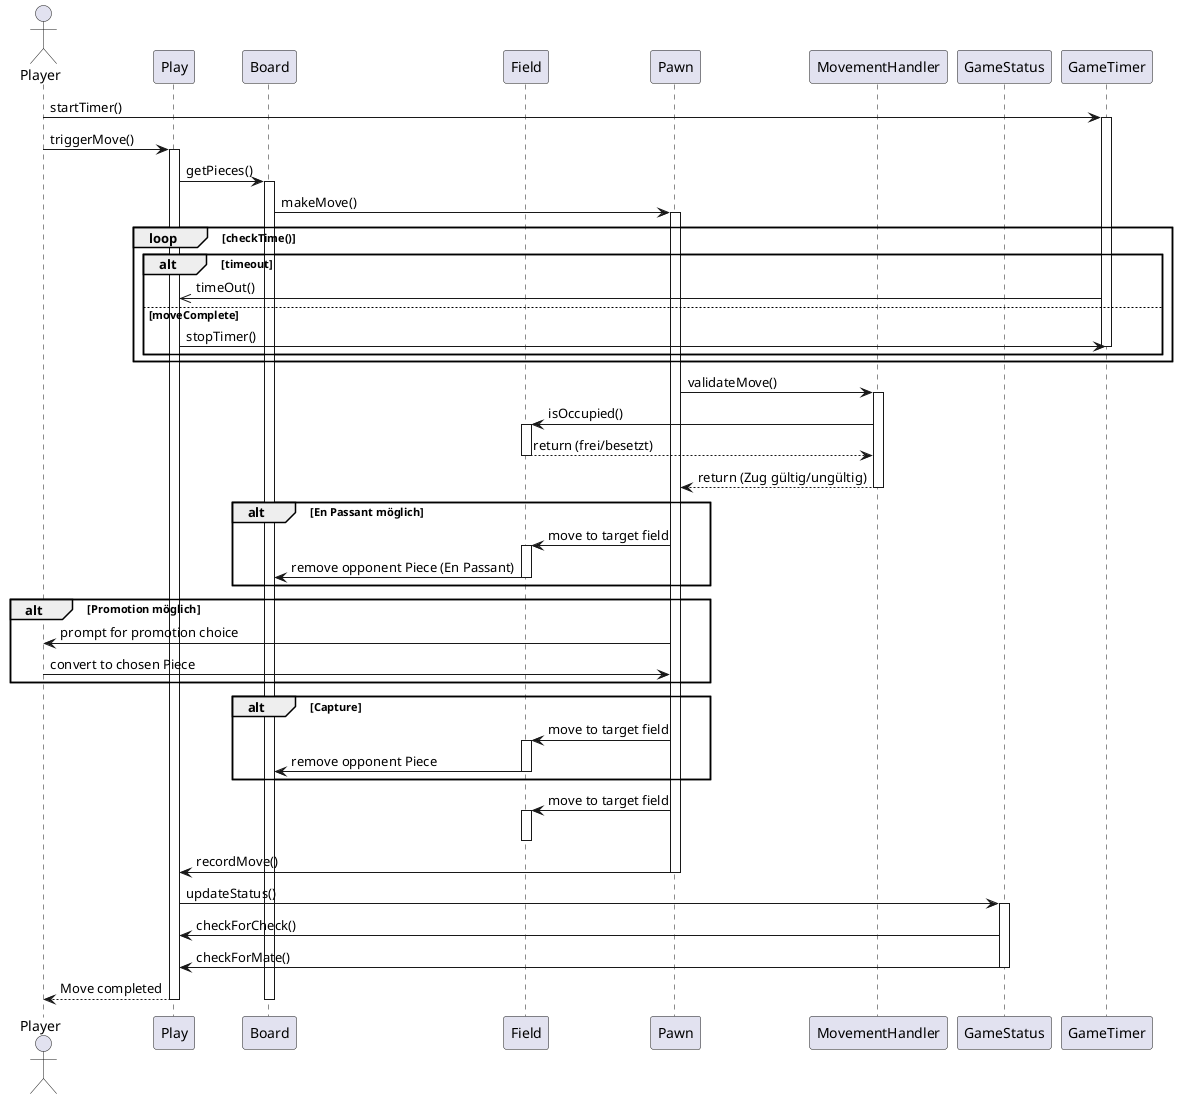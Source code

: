 @startuml

' Teilnehmer
actor Player
participant Play
participant Board
participant Field
participant Pawn as Piece
participant MovementHandler
participant GameStatus
participant GameTimer

' Start des Zuges
Player -> GameTimer++ : startTimer()
Player -> Play++ : triggerMove()
Play -> Board++ : getPieces()
Board -> Piece++ : makeMove()

loop checkTime()
alt timeout
GameTimer ->> Play : timeOut()
else moveComplete
Play -> GameTimer : stopTimer()
GameTimer--
end
end

' Validierung des Bauernzugs
Piece -> MovementHandler++ : validateMove()
MovementHandler -> Field++ : isOccupied()
Field --> MovementHandler : return (frei/besetzt)
Field--
MovementHandler --> Piece : return (Zug gültig/ungültig)
MovementHandler--

' Bedingung: En Passant, Promotion oder Schlagen
alt En Passant möglich
    Piece -> Field++ : move to target field
    Field -> Board : remove opponent Piece (En Passant)
    Field--
end

alt Promotion möglich
    Piece -> Player : prompt for promotion choice
    Player -> Piece : convert to chosen Piece
end

alt Capture
    Piece -> Field++ : move to target field
    Field -> Board : remove opponent Piece
    Field--
end

' Normaler Zug oder nach Sonderzug ausgeführt
Piece -> Field++ : move to target field
Field--
Piece -> Play : recordMove()
Piece--

' Spielstatus aktualisieren
Play -> GameStatus++ : updateStatus()
GameStatus -> Play : checkForCheck()
GameStatus -> Play : checkForMate()
GameStatus--

' Rückmeldung an den Spieler
Play --> Player : Move completed
Play--
Board--

@enduml

